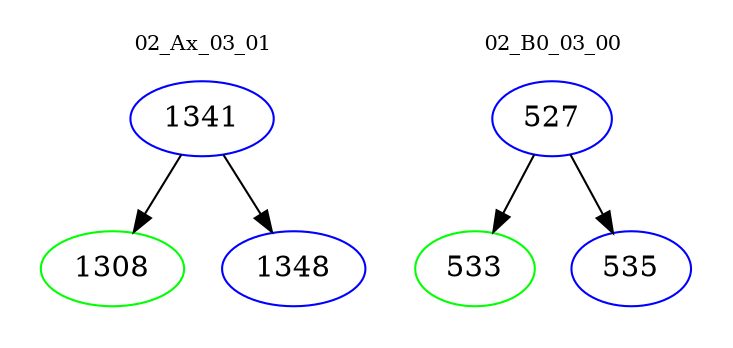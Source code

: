 digraph{
subgraph cluster_0 {
color = white
label = "02_Ax_03_01";
fontsize=10;
T0_1341 [label="1341", color="blue"]
T0_1341 -> T0_1308 [color="black"]
T0_1308 [label="1308", color="green"]
T0_1341 -> T0_1348 [color="black"]
T0_1348 [label="1348", color="blue"]
}
subgraph cluster_1 {
color = white
label = "02_B0_03_00";
fontsize=10;
T1_527 [label="527", color="blue"]
T1_527 -> T1_533 [color="black"]
T1_533 [label="533", color="green"]
T1_527 -> T1_535 [color="black"]
T1_535 [label="535", color="blue"]
}
}
